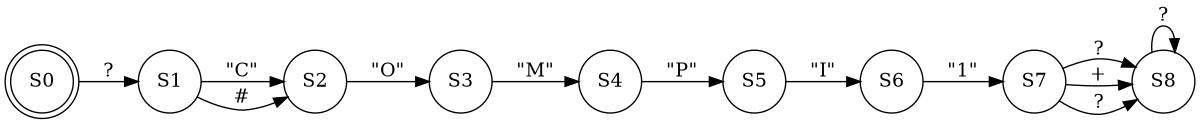 digraph AFND {
	rankdir=LR;
	size="8,5";
	node [shape = doublecircle]; S0;
	node [shape = circle];
	S0 -> S1 [label = "?"];
	S1 -> S2 [label = "\"C\""];
	S2 -> S3 [label = "\"O\""];
	S3 -> S4 [label = "\"M\""];
	S4 -> S5 [label = "\"P\""];
	S5 -> S6 [label = "\"I\""];
	S6 -> S7 [label = "\"1\""];
	S7 -> S8 [label = "?"];
	S7 -> S8 [label = "+"];
	S8 -> S8 [label = "?"];
	S7 -> S8 [label = "?"];
	S1 -> S2 [label = "#"];
}

